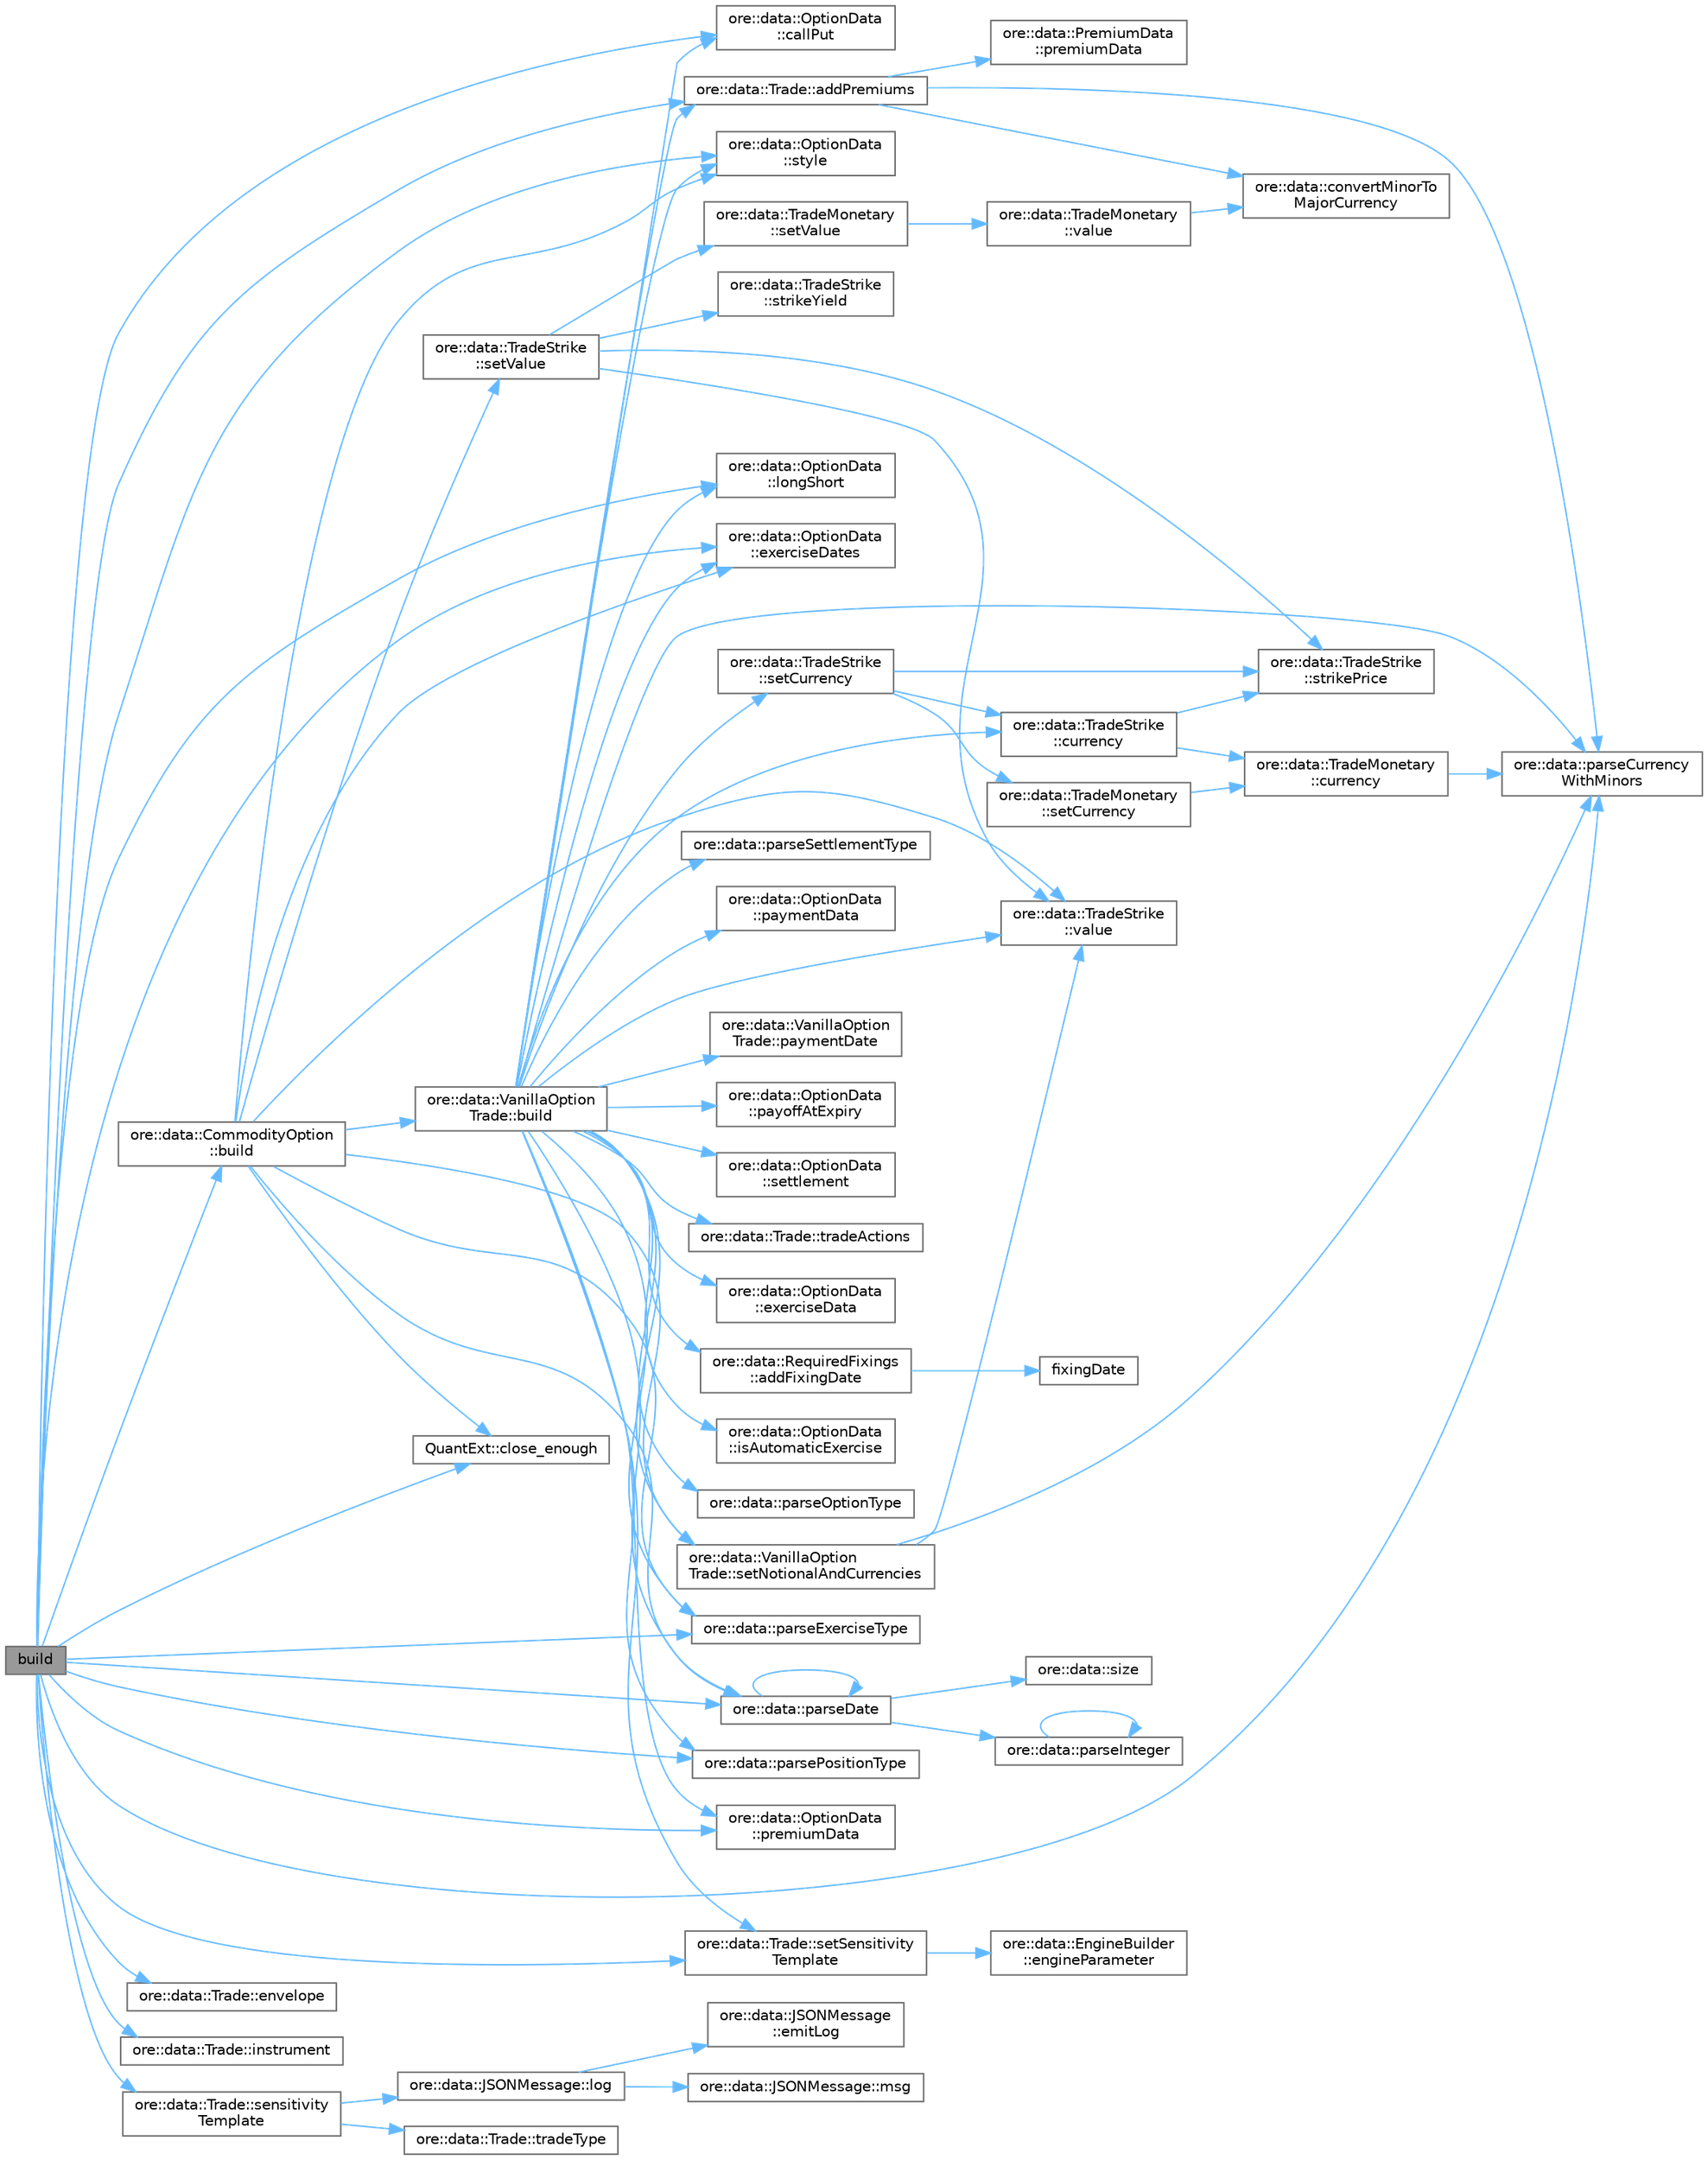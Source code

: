 digraph "build"
{
 // INTERACTIVE_SVG=YES
 // LATEX_PDF_SIZE
  bgcolor="transparent";
  edge [fontname=Helvetica,fontsize=10,labelfontname=Helvetica,labelfontsize=10];
  node [fontname=Helvetica,fontsize=10,shape=box,height=0.2,width=0.4];
  rankdir="LR";
  Node1 [label="build",height=0.2,width=0.4,color="gray40", fillcolor="grey60", style="filled", fontcolor="black",tooltip="Build underlying instrument and link pricing engine."];
  Node1 -> Node2 [color="steelblue1",style="solid"];
  Node2 [label="ore::data::Trade::addPremiums",height=0.2,width=0.4,color="grey40", fillcolor="white", style="filled",URL="$classore_1_1data_1_1_trade.html#a775ea85ca706b8f39e0b3c24a1262b57",tooltip=" "];
  Node2 -> Node3 [color="steelblue1",style="solid"];
  Node3 [label="ore::data::convertMinorTo\lMajorCurrency",height=0.2,width=0.4,color="grey40", fillcolor="white", style="filled",URL="$group__utilities.html#ga63a24b69574b9f0dc9f49cddbcaa242e",tooltip="Convert a value from a minor ccy to major."];
  Node2 -> Node4 [color="steelblue1",style="solid"];
  Node4 [label="ore::data::parseCurrency\lWithMinors",height=0.2,width=0.4,color="grey40", fillcolor="white", style="filled",URL="$group__utilities.html#ga5816082aca07feca7ec905758bd09392",tooltip="Convert text to QuantLib::Currency."];
  Node2 -> Node5 [color="steelblue1",style="solid"];
  Node5 [label="ore::data::PremiumData\l::premiumData",height=0.2,width=0.4,color="grey40", fillcolor="white", style="filled",URL="$classore_1_1data_1_1_premium_data.html#a123c02cf2a8c6d52ae16203dbde172fa",tooltip=" "];
  Node1 -> Node6 [color="steelblue1",style="solid"];
  Node6 [label="ore::data::CommodityOption\l::build",height=0.2,width=0.4,color="grey40", fillcolor="white", style="filled",URL="$classore_1_1data_1_1_commodity_option.html#a82238405f67248d44bb177a6951c8c2e",tooltip="Build underlying instrument and link pricing engine."];
  Node6 -> Node7 [color="steelblue1",style="solid"];
  Node7 [label="ore::data::VanillaOption\lTrade::build",height=0.2,width=0.4,color="grey40", fillcolor="white", style="filled",URL="$classore_1_1data_1_1_vanilla_option_trade.html#af7b69d5b18d278257927e32b10a23ee6",tooltip="Build QuantLib/QuantExt instrument, link pricing engine."];
  Node7 -> Node8 [color="steelblue1",style="solid"];
  Node8 [label="ore::data::RequiredFixings\l::addFixingDate",height=0.2,width=0.4,color="grey40", fillcolor="white", style="filled",URL="$classore_1_1data_1_1_required_fixings.html#ab7dfe7e5dd7a3d8d8f67fc9096a3c57d",tooltip=" "];
  Node8 -> Node9 [color="steelblue1",style="solid"];
  Node9 [label="fixingDate",height=0.2,width=0.4,color="grey40", fillcolor="white", style="filled",URL="C:/dev/ORE/documentation/QuantExt/doc/quantext.tag$namespace_quant_ext_1_1_zero_inflation.html#a57de786c1c8988b6da9d354282b4b370",tooltip=" "];
  Node7 -> Node2 [color="steelblue1",style="solid"];
  Node7 -> Node10 [color="steelblue1",style="solid"];
  Node10 [label="ore::data::OptionData\l::callPut",height=0.2,width=0.4,color="grey40", fillcolor="white", style="filled",URL="$classore_1_1data_1_1_option_data.html#a26e655a989f3bd0e0fd895fd3bd50497",tooltip=" "];
  Node7 -> Node11 [color="steelblue1",style="solid"];
  Node11 [label="ore::data::TradeStrike\l::currency",height=0.2,width=0.4,color="grey40", fillcolor="white", style="filled",URL="$classore_1_1data_1_1_trade_strike.html#a79ae4d803e6ff99821ed6f7e674898f7",tooltip=" "];
  Node11 -> Node12 [color="steelblue1",style="solid"];
  Node12 [label="ore::data::TradeMonetary\l::currency",height=0.2,width=0.4,color="grey40", fillcolor="white", style="filled",URL="$classore_1_1data_1_1_trade_monetary.html#a2fd1bb34ef1df644354f3c6872bb90ff",tooltip=" "];
  Node12 -> Node4 [color="steelblue1",style="solid"];
  Node11 -> Node13 [color="steelblue1",style="solid"];
  Node13 [label="ore::data::TradeStrike\l::strikePrice",height=0.2,width=0.4,color="grey40", fillcolor="white", style="filled",URL="$classore_1_1data_1_1_trade_strike.html#af95e1cce2d25b241417ca60f5be7ea65",tooltip=" "];
  Node7 -> Node14 [color="steelblue1",style="solid"];
  Node14 [label="ore::data::OptionData\l::exerciseData",height=0.2,width=0.4,color="grey40", fillcolor="white", style="filled",URL="$classore_1_1data_1_1_option_data.html#ab55874deb46a8404d56db05d2b6e7e9c",tooltip=" "];
  Node7 -> Node15 [color="steelblue1",style="solid"];
  Node15 [label="ore::data::OptionData\l::exerciseDates",height=0.2,width=0.4,color="grey40", fillcolor="white", style="filled",URL="$classore_1_1data_1_1_option_data.html#af82897aa671c01e0988878f1476ef9b8",tooltip=" "];
  Node7 -> Node16 [color="steelblue1",style="solid"];
  Node16 [label="ore::data::OptionData\l::isAutomaticExercise",height=0.2,width=0.4,color="grey40", fillcolor="white", style="filled",URL="$classore_1_1data_1_1_option_data.html#aac4007ef1d4cf94ee4a6597839e9846b",tooltip="Automatic exercise assumed false if not explicitly provided."];
  Node7 -> Node17 [color="steelblue1",style="solid"];
  Node17 [label="ore::data::OptionData\l::longShort",height=0.2,width=0.4,color="grey40", fillcolor="white", style="filled",URL="$classore_1_1data_1_1_option_data.html#a50b9f07b1c2bd1b4fea7f2e7da7fdb2b",tooltip=" "];
  Node7 -> Node4 [color="steelblue1",style="solid"];
  Node7 -> Node18 [color="steelblue1",style="solid"];
  Node18 [label="ore::data::parseDate",height=0.2,width=0.4,color="grey40", fillcolor="white", style="filled",URL="$group__utilities.html#ga59b5fdda574d90facae95dec2d13040d",tooltip="Convert std::string to QuantLib::Date."];
  Node18 -> Node18 [color="steelblue1",style="solid"];
  Node18 -> Node19 [color="steelblue1",style="solid"];
  Node19 [label="ore::data::parseInteger",height=0.2,width=0.4,color="grey40", fillcolor="white", style="filled",URL="$group__utilities.html#gaecd67eda4fb5f4859bb8f6d383547721",tooltip="Convert text to QuantLib::Integer."];
  Node19 -> Node19 [color="steelblue1",style="solid"];
  Node18 -> Node20 [color="steelblue1",style="solid"];
  Node20 [label="ore::data::size",height=0.2,width=0.4,color="grey40", fillcolor="white", style="filled",URL="$namespaceore_1_1data.html#a777e216dee6069b548bb87da7152699e",tooltip=" "];
  Node7 -> Node21 [color="steelblue1",style="solid"];
  Node21 [label="ore::data::parseExerciseType",height=0.2,width=0.4,color="grey40", fillcolor="white", style="filled",URL="$group__utilities.html#ga20c18a22a7c42fb8d358d9778a956011",tooltip="Convert text to QuantLib::Exercise::Type."];
  Node7 -> Node22 [color="steelblue1",style="solid"];
  Node22 [label="ore::data::parseOptionType",height=0.2,width=0.4,color="grey40", fillcolor="white", style="filled",URL="$group__utilities.html#gafba82f05ecaf8827537fb3144f436002",tooltip="Convert text to QuantLib::Option::Type."];
  Node7 -> Node23 [color="steelblue1",style="solid"];
  Node23 [label="ore::data::parsePositionType",height=0.2,width=0.4,color="grey40", fillcolor="white", style="filled",URL="$group__utilities.html#ga71937c757a73b33221be6ce6a8046839",tooltip="Convert text to QuantLib::Position::Type."];
  Node7 -> Node24 [color="steelblue1",style="solid"];
  Node24 [label="ore::data::parseSettlementType",height=0.2,width=0.4,color="grey40", fillcolor="white", style="filled",URL="$group__utilities.html#gaedc713e911316c8eb473fdaf83fcfaa6",tooltip="Convert text to QuantLib::Settlement::Type."];
  Node7 -> Node25 [color="steelblue1",style="solid"];
  Node25 [label="ore::data::OptionData\l::paymentData",height=0.2,width=0.4,color="grey40", fillcolor="white", style="filled",URL="$classore_1_1data_1_1_option_data.html#aaf9f088b33dedab37e1b4e1b7d01502c",tooltip=" "];
  Node7 -> Node26 [color="steelblue1",style="solid"];
  Node26 [label="ore::data::VanillaOption\lTrade::paymentDate",height=0.2,width=0.4,color="grey40", fillcolor="white", style="filled",URL="$classore_1_1data_1_1_vanilla_option_trade.html#aa9d67cb6d3421238c05aa530e7f42885",tooltip=" "];
  Node7 -> Node27 [color="steelblue1",style="solid"];
  Node27 [label="ore::data::OptionData\l::payoffAtExpiry",height=0.2,width=0.4,color="grey40", fillcolor="white", style="filled",URL="$classore_1_1data_1_1_option_data.html#aa84255ed88a50b2ba174afe04df43ed8",tooltip=" "];
  Node7 -> Node28 [color="steelblue1",style="solid"];
  Node28 [label="ore::data::OptionData\l::premiumData",height=0.2,width=0.4,color="grey40", fillcolor="white", style="filled",URL="$classore_1_1data_1_1_option_data.html#adcb66e32b32e9b291c5a6f37e82c5692",tooltip=" "];
  Node7 -> Node29 [color="steelblue1",style="solid"];
  Node29 [label="ore::data::TradeStrike\l::setCurrency",height=0.2,width=0.4,color="grey40", fillcolor="white", style="filled",URL="$classore_1_1data_1_1_trade_strike.html#a56307f76ba467cb0eaa001badcc11b4c",tooltip=" "];
  Node29 -> Node11 [color="steelblue1",style="solid"];
  Node29 -> Node30 [color="steelblue1",style="solid"];
  Node30 [label="ore::data::TradeMonetary\l::setCurrency",height=0.2,width=0.4,color="grey40", fillcolor="white", style="filled",URL="$classore_1_1data_1_1_trade_monetary.html#a56307f76ba467cb0eaa001badcc11b4c",tooltip=" "];
  Node30 -> Node12 [color="steelblue1",style="solid"];
  Node29 -> Node13 [color="steelblue1",style="solid"];
  Node7 -> Node31 [color="steelblue1",style="solid"];
  Node31 [label="ore::data::VanillaOption\lTrade::setNotionalAndCurrencies",height=0.2,width=0.4,color="grey40", fillcolor="white", style="filled",URL="$classore_1_1data_1_1_vanilla_option_trade.html#a412e144fa3140f658a7476ab85fb6677",tooltip=" "];
  Node31 -> Node4 [color="steelblue1",style="solid"];
  Node31 -> Node32 [color="steelblue1",style="solid"];
  Node32 [label="ore::data::TradeStrike\l::value",height=0.2,width=0.4,color="grey40", fillcolor="white", style="filled",URL="$classore_1_1data_1_1_trade_strike.html#ab0070e2cd9d998541431e9aba2e5583b",tooltip=" "];
  Node7 -> Node33 [color="steelblue1",style="solid"];
  Node33 [label="ore::data::Trade::setSensitivity\lTemplate",height=0.2,width=0.4,color="grey40", fillcolor="white", style="filled",URL="$classore_1_1data_1_1_trade.html#a788e0abfac5089ac015b7d71dbda25e3",tooltip=" "];
  Node33 -> Node34 [color="steelblue1",style="solid"];
  Node34 [label="ore::data::EngineBuilder\l::engineParameter",height=0.2,width=0.4,color="grey40", fillcolor="white", style="filled",URL="$classore_1_1data_1_1_engine_builder.html#a9d7654707f3b935dcf6a7b19df70c085",tooltip=" "];
  Node7 -> Node35 [color="steelblue1",style="solid"];
  Node35 [label="ore::data::OptionData\l::settlement",height=0.2,width=0.4,color="grey40", fillcolor="white", style="filled",URL="$classore_1_1data_1_1_option_data.html#a77098ad5025357188934116cfc632fd3",tooltip=" "];
  Node7 -> Node36 [color="steelblue1",style="solid"];
  Node36 [label="ore::data::OptionData\l::style",height=0.2,width=0.4,color="grey40", fillcolor="white", style="filled",URL="$classore_1_1data_1_1_option_data.html#a657c7d1172af0024c7594ad4082a040e",tooltip=" "];
  Node7 -> Node37 [color="steelblue1",style="solid"];
  Node37 [label="ore::data::Trade::tradeActions",height=0.2,width=0.4,color="grey40", fillcolor="white", style="filled",URL="$classore_1_1data_1_1_trade.html#a009f004d62a7bce6dd0e870f8389cd85",tooltip="Set the trade actions."];
  Node7 -> Node32 [color="steelblue1",style="solid"];
  Node6 -> Node38 [color="steelblue1",style="solid"];
  Node38 [label="QuantExt::close_enough",height=0.2,width=0.4,color="grey40", fillcolor="white", style="filled",URL="C:/dev/ORE/documentation/QuantExt/doc/quantext.tag$namespace_quant_ext.html#a1cab4fb6a720eff245acb9f3a7a9e7c5",tooltip=" "];
  Node6 -> Node15 [color="steelblue1",style="solid"];
  Node6 -> Node18 [color="steelblue1",style="solid"];
  Node6 -> Node21 [color="steelblue1",style="solid"];
  Node6 -> Node31 [color="steelblue1",style="solid"];
  Node6 -> Node39 [color="steelblue1",style="solid"];
  Node39 [label="ore::data::TradeStrike\l::setValue",height=0.2,width=0.4,color="grey40", fillcolor="white", style="filled",URL="$classore_1_1data_1_1_trade_strike.html#aba1a3332cbbfd4c7ce96aba2bf883959",tooltip=" "];
  Node39 -> Node40 [color="steelblue1",style="solid"];
  Node40 [label="ore::data::TradeMonetary\l::setValue",height=0.2,width=0.4,color="grey40", fillcolor="white", style="filled",URL="$classore_1_1data_1_1_trade_monetary.html#aba1a3332cbbfd4c7ce96aba2bf883959",tooltip=" "];
  Node40 -> Node41 [color="steelblue1",style="solid"];
  Node41 [label="ore::data::TradeMonetary\l::value",height=0.2,width=0.4,color="grey40", fillcolor="white", style="filled",URL="$classore_1_1data_1_1_trade_monetary.html#ab0070e2cd9d998541431e9aba2e5583b",tooltip=" "];
  Node41 -> Node3 [color="steelblue1",style="solid"];
  Node39 -> Node13 [color="steelblue1",style="solid"];
  Node39 -> Node42 [color="steelblue1",style="solid"];
  Node42 [label="ore::data::TradeStrike\l::strikeYield",height=0.2,width=0.4,color="grey40", fillcolor="white", style="filled",URL="$classore_1_1data_1_1_trade_strike.html#a9ec7a95258a5adb834ea92717dff7433",tooltip=" "];
  Node39 -> Node32 [color="steelblue1",style="solid"];
  Node6 -> Node36 [color="steelblue1",style="solid"];
  Node6 -> Node32 [color="steelblue1",style="solid"];
  Node1 -> Node10 [color="steelblue1",style="solid"];
  Node1 -> Node38 [color="steelblue1",style="solid"];
  Node1 -> Node43 [color="steelblue1",style="solid"];
  Node43 [label="ore::data::Trade::envelope",height=0.2,width=0.4,color="grey40", fillcolor="white", style="filled",URL="$classore_1_1data_1_1_trade.html#ab639fbec918087212795e8cbf44d2b82",tooltip=" "];
  Node1 -> Node15 [color="steelblue1",style="solid"];
  Node1 -> Node44 [color="steelblue1",style="solid"];
  Node44 [label="ore::data::Trade::instrument",height=0.2,width=0.4,color="grey40", fillcolor="white", style="filled",URL="$classore_1_1data_1_1_trade.html#ab3d8229601e97b4e292049439f105630",tooltip=" "];
  Node1 -> Node17 [color="steelblue1",style="solid"];
  Node1 -> Node4 [color="steelblue1",style="solid"];
  Node1 -> Node18 [color="steelblue1",style="solid"];
  Node1 -> Node21 [color="steelblue1",style="solid"];
  Node1 -> Node23 [color="steelblue1",style="solid"];
  Node1 -> Node28 [color="steelblue1",style="solid"];
  Node1 -> Node45 [color="steelblue1",style="solid"];
  Node45 [label="ore::data::Trade::sensitivity\lTemplate",height=0.2,width=0.4,color="grey40", fillcolor="white", style="filled",URL="$classore_1_1data_1_1_trade.html#a0f8dab580626fda80cf858adbd7a8ff1",tooltip=" "];
  Node45 -> Node46 [color="steelblue1",style="solid"];
  Node46 [label="ore::data::JSONMessage::log",height=0.2,width=0.4,color="grey40", fillcolor="white", style="filled",URL="$classore_1_1data_1_1_j_s_o_n_message.html#a5e21eca2668ed948bdc409b19a78e5bb",tooltip="generate Boost log record to pass to corresponding sinks"];
  Node46 -> Node47 [color="steelblue1",style="solid"];
  Node47 [label="ore::data::JSONMessage\l::emitLog",height=0.2,width=0.4,color="grey40", fillcolor="white", style="filled",URL="$classore_1_1data_1_1_j_s_o_n_message.html#a6a9077605df871e6e961dd0099645b35",tooltip="generate Boost log record - this method is called by log()"];
  Node46 -> Node48 [color="steelblue1",style="solid"];
  Node48 [label="ore::data::JSONMessage::msg",height=0.2,width=0.4,color="grey40", fillcolor="white", style="filled",URL="$classore_1_1data_1_1_j_s_o_n_message.html#a39f83a0ab38c425a8844c8892b93d69e",tooltip="return a std::string for the log file"];
  Node45 -> Node49 [color="steelblue1",style="solid"];
  Node49 [label="ore::data::Trade::tradeType",height=0.2,width=0.4,color="grey40", fillcolor="white", style="filled",URL="$classore_1_1data_1_1_trade.html#aec03b18fc42a659e6dca829a82659809",tooltip=" "];
  Node1 -> Node33 [color="steelblue1",style="solid"];
  Node1 -> Node36 [color="steelblue1",style="solid"];
}
